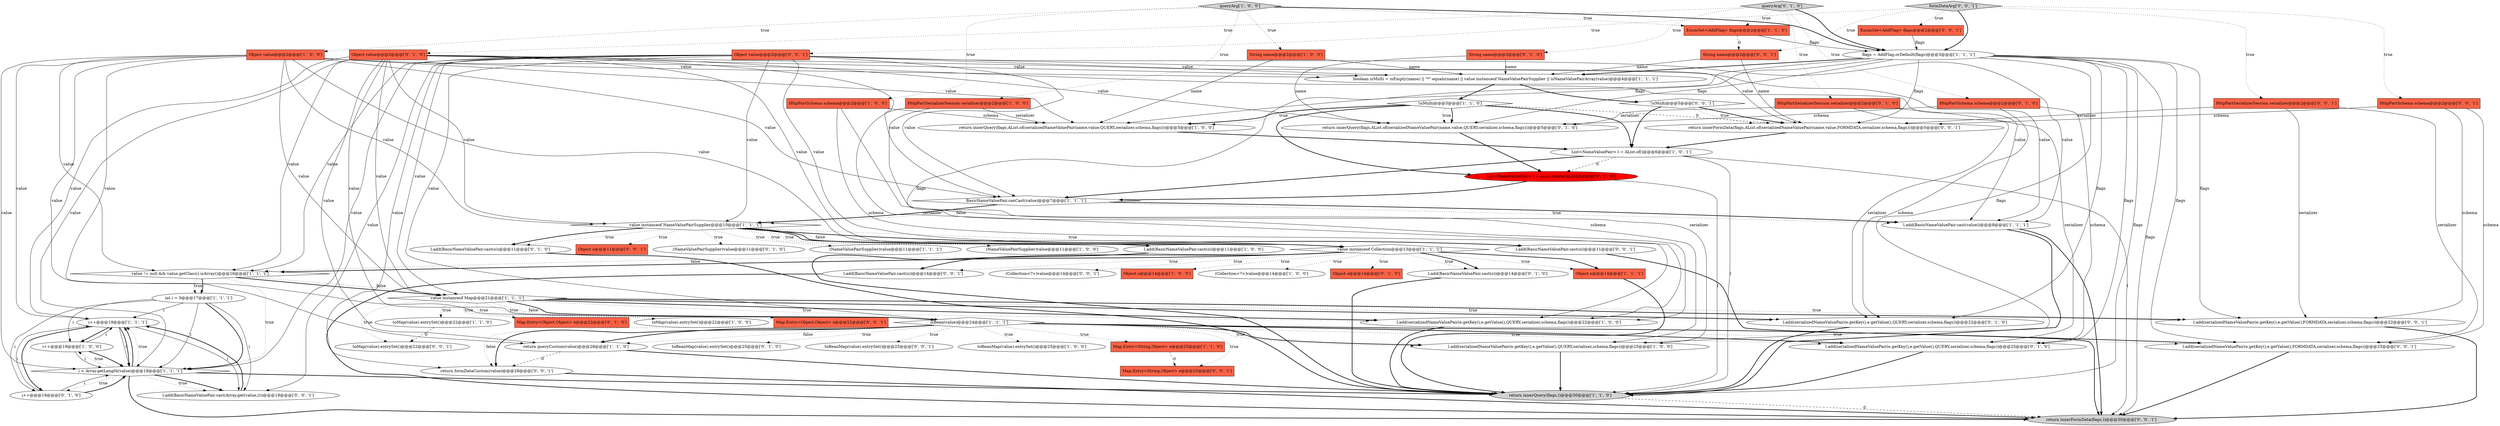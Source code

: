 digraph {
10 [style = filled, label = "return innerQuery(flags,AList.of(serializedNameValuePair(name,value,QUERY,serializer,schema,flags)))@@@5@@@['1', '0', '0']", fillcolor = white, shape = ellipse image = "AAA0AAABBB1BBB"];
29 [style = filled, label = "queryArg['1', '0', '0']", fillcolor = lightgray, shape = diamond image = "AAA0AAABBB1BBB"];
12 [style = filled, label = "(Collection<?>)value@@@14@@@['1', '0', '0']", fillcolor = white, shape = ellipse image = "AAA0AAABBB1BBB"];
35 [style = filled, label = "i++@@@19@@@['1', '1', '1']", fillcolor = white, shape = ellipse image = "AAA0AAABBB1BBB"];
20 [style = filled, label = "isBean(value)@@@24@@@['1', '1', '1']", fillcolor = white, shape = diamond image = "AAA0AAABBB1BBB"];
22 [style = filled, label = "value != null && value.getClass().isArray()@@@16@@@['1', '1', '1']", fillcolor = white, shape = diamond image = "AAA0AAABBB1BBB"];
31 [style = filled, label = "boolean isMulti = isEmpty(name) || \"*\".equals(name) || value instanceof NameValuePairSupplier || isNameValuePairArray(value)@@@4@@@['1', '1', '1']", fillcolor = white, shape = ellipse image = "AAA0AAABBB1BBB"];
65 [style = filled, label = "l.add(serializedNameValuePair(e.getKey(),e.getValue(),FORMDATA,serializer,schema,flags))@@@22@@@['0', '0', '1']", fillcolor = white, shape = ellipse image = "AAA0AAABBB3BBB"];
56 [style = filled, label = "l.add(BasicNameValuePair.cast(o))@@@14@@@['0', '0', '1']", fillcolor = white, shape = ellipse image = "AAA0AAABBB3BBB"];
4 [style = filled, label = "l.add(BasicNameValuePair.cast(o))@@@11@@@['1', '0', '0']", fillcolor = white, shape = ellipse image = "AAA0AAABBB1BBB"];
57 [style = filled, label = "Map.Entry<String,Object> e@@@25@@@['0', '0', '1']", fillcolor = tomato, shape = box image = "AAA0AAABBB3BBB"];
46 [style = filled, label = "l.add(BasicNameValuePair.cast(o))@@@11@@@['0', '1', '0']", fillcolor = white, shape = ellipse image = "AAA0AAABBB2BBB"];
33 [style = filled, label = "EnumSet<AddFlag> flags@@@2@@@['1', '1', '0']", fillcolor = tomato, shape = box image = "AAA0AAABBB1BBB"];
66 [style = filled, label = "HttpPartSerializerSession serializer@@@2@@@['0', '0', '1']", fillcolor = tomato, shape = box image = "AAA0AAABBB3BBB"];
39 [style = filled, label = "String name@@@2@@@['0', '1', '0']", fillcolor = tomato, shape = box image = "AAA0AAABBB2BBB"];
40 [style = filled, label = "l.add(BasicNameValuePair.cast(o))@@@14@@@['0', '1', '0']", fillcolor = white, shape = ellipse image = "AAA0AAABBB2BBB"];
47 [style = filled, label = "HttpPartSchema schema@@@2@@@['0', '1', '0']", fillcolor = tomato, shape = box image = "AAA0AAABBB2BBB"];
62 [style = filled, label = "Map.Entry<Object,Object> e@@@22@@@['0', '0', '1']", fillcolor = tomato, shape = box image = "AAA0AAABBB3BBB"];
8 [style = filled, label = "toBeanMap(value).entrySet()@@@25@@@['1', '0', '0']", fillcolor = white, shape = ellipse image = "AAA0AAABBB1BBB"];
3 [style = filled, label = "return innerQuery(flags,l)@@@30@@@['1', '1', '0']", fillcolor = lightgray, shape = ellipse image = "AAA0AAABBB1BBB"];
19 [style = filled, label = "HttpPartSchema schema@@@2@@@['1', '0', '0']", fillcolor = tomato, shape = box image = "AAA0AAABBB1BBB"];
43 [style = filled, label = "Map.Entry<Object,Object> e@@@22@@@['0', '1', '0']", fillcolor = tomato, shape = box image = "AAA0AAABBB2BBB"];
26 [style = filled, label = "String name@@@2@@@['1', '0', '0']", fillcolor = tomato, shape = box image = "AAA0AAABBB1BBB"];
44 [style = filled, label = "Object value@@@2@@@['0', '1', '0']", fillcolor = tomato, shape = box image = "AAA0AAABBB2BBB"];
36 [style = filled, label = "HttpPartSerializerSession serializer@@@2@@@['0', '1', '0']", fillcolor = tomato, shape = box image = "AAA0AAABBB2BBB"];
24 [style = filled, label = "Map.Entry<String,Object> e@@@25@@@['1', '1', '0']", fillcolor = tomato, shape = box image = "AAA0AAABBB1BBB"];
25 [style = filled, label = "(NameValuePairSupplier)value@@@11@@@['1', '1', '1']", fillcolor = white, shape = ellipse image = "AAA0AAABBB1BBB"];
14 [style = filled, label = "int i = 0@@@17@@@['1', '1', '1']", fillcolor = white, shape = ellipse image = "AAA0AAABBB1BBB"];
11 [style = filled, label = "value instanceof Collection@@@13@@@['1', '1', '1']", fillcolor = white, shape = diamond image = "AAA0AAABBB1BBB"];
32 [style = filled, label = "value instanceof NameValuePairSupplier@@@10@@@['1', '1', '1']", fillcolor = white, shape = diamond image = "AAA0AAABBB1BBB"];
41 [style = filled, label = "Object o@@@14@@@['0', '1', '0']", fillcolor = tomato, shape = box image = "AAA0AAABBB2BBB"];
58 [style = filled, label = "return formDataCustom(value)@@@28@@@['0', '0', '1']", fillcolor = white, shape = ellipse image = "AAA0AAABBB3BBB"];
42 [style = filled, label = "l.add(serializedNameValuePair(e.getKey(),e.getValue(),QUERY,serializer,schema,flags))@@@25@@@['0', '1', '0']", fillcolor = white, shape = ellipse image = "AAA0AAABBB2BBB"];
72 [style = filled, label = "String name@@@2@@@['0', '0', '1']", fillcolor = tomato, shape = box image = "AAA0AAABBB3BBB"];
28 [style = filled, label = "i++@@@19@@@['1', '0', '0']", fillcolor = white, shape = ellipse image = "AAA0AAABBB1BBB"];
37 [style = filled, label = "queryArg['0', '1', '0']", fillcolor = lightgray, shape = diamond image = "AAA0AAABBB2BBB"];
45 [style = filled, label = "i++@@@19@@@['0', '1', '0']", fillcolor = white, shape = ellipse image = "AAA0AAABBB2BBB"];
54 [style = filled, label = "l.add(BasicNameValuePair.cast(o))@@@11@@@['0', '0', '1']", fillcolor = white, shape = ellipse image = "AAA0AAABBB3BBB"];
68 [style = filled, label = "toMap(value).entrySet()@@@22@@@['0', '0', '1']", fillcolor = white, shape = ellipse image = "AAA0AAABBB3BBB"];
27 [style = filled, label = "!isMulti@@@5@@@['1', '1', '0']", fillcolor = white, shape = diamond image = "AAA0AAABBB1BBB"];
34 [style = filled, label = "flags = AddFlag.orDefault(flags)@@@3@@@['1', '1', '1']", fillcolor = white, shape = ellipse image = "AAA0AAABBB1BBB"];
7 [style = filled, label = "value instanceof Map@@@21@@@['1', '1', '1']", fillcolor = white, shape = diamond image = "AAA0AAABBB1BBB"];
48 [style = filled, label = "(NameValuePairSupplier)value@@@11@@@['0', '1', '0']", fillcolor = white, shape = ellipse image = "AAA0AAABBB2BBB"];
17 [style = filled, label = "l.add(serializedNameValuePair(e.getKey(),e.getValue(),QUERY,serializer,schema,flags))@@@25@@@['1', '0', '0']", fillcolor = white, shape = ellipse image = "AAA0AAABBB1BBB"];
18 [style = filled, label = "Object o@@@14@@@['1', '1', '1']", fillcolor = tomato, shape = box image = "AAA0AAABBB1BBB"];
2 [style = filled, label = "return queryCustom(value)@@@28@@@['1', '1', '0']", fillcolor = white, shape = ellipse image = "AAA0AAABBB1BBB"];
61 [style = filled, label = "formDataArg['0', '0', '1']", fillcolor = lightgray, shape = diamond image = "AAA0AAABBB3BBB"];
69 [style = filled, label = "!isMulti@@@5@@@['0', '0', '1']", fillcolor = white, shape = diamond image = "AAA0AAABBB3BBB"];
15 [style = filled, label = "l.add(BasicNameValuePair.cast(value))@@@8@@@['1', '1', '1']", fillcolor = white, shape = ellipse image = "AAA0AAABBB1BBB"];
23 [style = filled, label = "Object value@@@2@@@['1', '0', '0']", fillcolor = tomato, shape = box image = "AAA0AAABBB1BBB"];
51 [style = filled, label = "List<NameValuePair> l = AList.create()@@@6@@@['0', '1', '0']", fillcolor = red, shape = ellipse image = "AAA1AAABBB2BBB"];
53 [style = filled, label = "l.add(serializedNameValuePair(e.getKey(),e.getValue(),FORMDATA,serializer,schema,flags))@@@25@@@['0', '0', '1']", fillcolor = white, shape = ellipse image = "AAA0AAABBB3BBB"];
49 [style = filled, label = "l.add(serializedNameValuePair(e.getKey(),e.getValue(),QUERY,serializer,schema,flags))@@@22@@@['0', '1', '0']", fillcolor = white, shape = ellipse image = "AAA0AAABBB2BBB"];
70 [style = filled, label = "return innerFormData(flags,l)@@@30@@@['0', '0', '1']", fillcolor = lightgray, shape = ellipse image = "AAA0AAABBB3BBB"];
38 [style = filled, label = "return innerQuery(flags,AList.of(serializedNameValuePair(name,value,QUERY,serializer,schema,flags)))@@@5@@@['0', '1', '0']", fillcolor = white, shape = ellipse image = "AAA0AAABBB2BBB"];
21 [style = filled, label = "(NameValuePairSupplier)value@@@11@@@['1', '0', '0']", fillcolor = white, shape = ellipse image = "AAA0AAABBB1BBB"];
50 [style = filled, label = "toBeanMap(value).entrySet()@@@25@@@['0', '1', '0']", fillcolor = white, shape = ellipse image = "AAA0AAABBB2BBB"];
30 [style = filled, label = "i < Array.getLength(value)@@@18@@@['1', '1', '1']", fillcolor = white, shape = diamond image = "AAA0AAABBB1BBB"];
9 [style = filled, label = "BasicNameValuePair.canCast(value)@@@7@@@['1', '1', '1']", fillcolor = white, shape = diamond image = "AAA0AAABBB1BBB"];
0 [style = filled, label = "HttpPartSerializerSession serializer@@@2@@@['1', '0', '0']", fillcolor = tomato, shape = box image = "AAA0AAABBB1BBB"];
59 [style = filled, label = "Object value@@@2@@@['0', '0', '1']", fillcolor = tomato, shape = box image = "AAA0AAABBB3BBB"];
52 [style = filled, label = "HttpPartSchema schema@@@2@@@['0', '0', '1']", fillcolor = tomato, shape = box image = "AAA0AAABBB3BBB"];
55 [style = filled, label = "toBeanMap(value).entrySet()@@@25@@@['0', '0', '1']", fillcolor = white, shape = ellipse image = "AAA0AAABBB3BBB"];
16 [style = filled, label = "toMap(value).entrySet()@@@22@@@['1', '1', '0']", fillcolor = white, shape = ellipse image = "AAA0AAABBB1BBB"];
6 [style = filled, label = "toMap(value).entrySet()@@@22@@@['1', '0', '0']", fillcolor = white, shape = ellipse image = "AAA0AAABBB1BBB"];
64 [style = filled, label = "EnumSet<AddFlag> flags@@@2@@@['0', '0', '1']", fillcolor = tomato, shape = box image = "AAA0AAABBB3BBB"];
67 [style = filled, label = "(Collection<?>)value@@@14@@@['0', '0', '1']", fillcolor = white, shape = ellipse image = "AAA0AAABBB3BBB"];
60 [style = filled, label = "l.add(BasicNameValuePair.cast(Array.get(value,i)))@@@19@@@['0', '0', '1']", fillcolor = white, shape = ellipse image = "AAA0AAABBB3BBB"];
13 [style = filled, label = "List<NameValuePair> l = AList.of()@@@6@@@['1', '0', '1']", fillcolor = white, shape = ellipse image = "AAA0AAABBB1BBB"];
71 [style = filled, label = "return innerFormData(flags,AList.of(serializedNameValuePair(name,value,FORMDATA,serializer,schema,flags)))@@@5@@@['0', '0', '1']", fillcolor = white, shape = ellipse image = "AAA0AAABBB3BBB"];
5 [style = filled, label = "l.add(serializedNameValuePair(e.getKey(),e.getValue(),QUERY,serializer,schema,flags))@@@22@@@['1', '0', '0']", fillcolor = white, shape = ellipse image = "AAA0AAABBB1BBB"];
63 [style = filled, label = "Object o@@@11@@@['0', '0', '1']", fillcolor = tomato, shape = box image = "AAA0AAABBB3BBB"];
1 [style = filled, label = "Object o@@@14@@@['1', '0', '0']", fillcolor = tomato, shape = box image = "AAA0AAABBB1BBB"];
27->13 [style = bold, label=""];
5->3 [style = bold, label=""];
18->3 [style = bold, label=""];
27->38 [style = bold, label=""];
44->11 [style = solid, label="value"];
11->22 [style = dotted, label="false"];
71->13 [style = bold, label=""];
20->58 [style = bold, label=""];
11->41 [style = dotted, label="true"];
23->7 [style = solid, label="value"];
66->71 [style = solid, label="serializer"];
59->30 [style = solid, label="value"];
32->63 [style = dotted, label="true"];
38->51 [style = bold, label=""];
11->1 [style = dotted, label="true"];
11->12 [style = dotted, label="true"];
11->40 [style = dotted, label="true"];
29->23 [style = dotted, label="true"];
35->60 [style = solid, label="i"];
59->71 [style = solid, label="value"];
29->34 [style = bold, label=""];
7->49 [style = bold, label=""];
45->30 [style = bold, label=""];
29->26 [style = dotted, label="true"];
44->38 [style = solid, label="value"];
59->58 [style = solid, label="value"];
22->14 [style = dotted, label="true"];
14->60 [style = solid, label="i"];
23->22 [style = solid, label="value"];
44->22 [style = solid, label="value"];
51->3 [style = solid, label="l"];
32->25 [style = dotted, label="true"];
14->30 [style = solid, label="i"];
20->42 [style = dotted, label="true"];
23->35 [style = solid, label="value"];
36->49 [style = solid, label="serializer"];
20->57 [style = dotted, label="true"];
13->51 [style = dashed, label="0"];
34->38 [style = solid, label="flags"];
23->10 [style = solid, label="value"];
7->16 [style = dotted, label="true"];
35->45 [style = bold, label=""];
42->3 [style = bold, label=""];
37->36 [style = dotted, label="true"];
7->20 [style = dotted, label="false"];
3->70 [style = dashed, label="0"];
9->15 [style = dotted, label="true"];
32->4 [style = bold, label=""];
27->51 [style = bold, label=""];
32->54 [style = dotted, label="true"];
61->64 [style = dotted, label="true"];
33->34 [style = solid, label="flags"];
56->70 [style = bold, label=""];
59->9 [style = solid, label="value"];
32->11 [style = bold, label=""];
34->3 [style = solid, label="flags"];
30->70 [style = bold, label=""];
44->9 [style = solid, label="value"];
31->69 [style = bold, label=""];
23->2 [style = solid, label="value"];
4->3 [style = bold, label=""];
7->6 [style = dotted, label="true"];
34->65 [style = solid, label="flags"];
35->30 [style = solid, label="i"];
14->30 [style = bold, label=""];
11->56 [style = bold, label=""];
28->30 [style = bold, label=""];
20->24 [style = dotted, label="true"];
44->2 [style = solid, label="value"];
59->60 [style = solid, label="value"];
9->32 [style = bold, label=""];
19->5 [style = solid, label="schema"];
61->52 [style = dotted, label="true"];
23->31 [style = solid, label="value"];
34->31 [style = bold, label=""];
32->11 [style = dotted, label="false"];
58->70 [style = bold, label=""];
23->32 [style = solid, label="value"];
44->31 [style = solid, label="value"];
22->7 [style = bold, label=""];
14->35 [style = solid, label="i"];
11->18 [style = bold, label=""];
59->11 [style = solid, label="value"];
69->71 [style = dotted, label="true"];
35->28 [style = bold, label=""];
61->66 [style = dotted, label="true"];
34->53 [style = solid, label="flags"];
11->67 [style = dotted, label="true"];
7->5 [style = bold, label=""];
34->17 [style = solid, label="flags"];
26->10 [style = solid, label="name"];
31->27 [style = bold, label=""];
40->3 [style = bold, label=""];
19->17 [style = solid, label="schema"];
64->34 [style = solid, label="flags"];
49->3 [style = bold, label=""];
14->45 [style = solid, label="i"];
59->22 [style = solid, label="value"];
0->17 [style = solid, label="serializer"];
47->42 [style = solid, label="schema"];
22->14 [style = bold, label=""];
30->28 [style = dotted, label="true"];
44->32 [style = solid, label="value"];
24->57 [style = dashed, label="0"];
54->70 [style = bold, label=""];
30->45 [style = dotted, label="true"];
30->60 [style = dotted, label="true"];
29->19 [style = dotted, label="true"];
20->50 [style = dotted, label="true"];
28->30 [style = solid, label="i"];
29->0 [style = dotted, label="true"];
32->46 [style = bold, label=""];
32->4 [style = dotted, label="true"];
2->58 [style = dashed, label="0"];
28->35 [style = solid, label="i"];
20->17 [style = dotted, label="true"];
2->3 [style = bold, label=""];
51->9 [style = bold, label=""];
39->38 [style = solid, label="name"];
9->32 [style = dotted, label="false"];
15->70 [style = bold, label=""];
72->31 [style = solid, label="name"];
13->70 [style = solid, label="l"];
34->49 [style = solid, label="flags"];
27->38 [style = dotted, label="true"];
61->59 [style = dotted, label="true"];
7->20 [style = bold, label=""];
47->38 [style = solid, label="schema"];
15->3 [style = bold, label=""];
61->72 [style = dotted, label="true"];
27->71 [style = dashed, label="0"];
20->55 [style = dotted, label="true"];
7->5 [style = dotted, label="true"];
7->68 [style = dotted, label="true"];
44->15 [style = solid, label="value"];
45->35 [style = solid, label="i"];
66->53 [style = solid, label="serializer"];
61->34 [style = bold, label=""];
34->42 [style = solid, label="flags"];
20->53 [style = dotted, label="true"];
33->72 [style = dashed, label="0"];
30->35 [style = bold, label=""];
52->71 [style = solid, label="schema"];
10->13 [style = bold, label=""];
30->3 [style = bold, label=""];
23->20 [style = solid, label="value"];
66->65 [style = solid, label="serializer"];
52->65 [style = solid, label="schema"];
27->10 [style = bold, label=""];
26->31 [style = solid, label="name"];
44->20 [style = solid, label="value"];
0->10 [style = solid, label="serializer"];
11->22 [style = bold, label=""];
17->3 [style = bold, label=""];
20->42 [style = bold, label=""];
13->3 [style = solid, label="l"];
13->9 [style = bold, label=""];
32->46 [style = dotted, label="true"];
34->70 [style = solid, label="flags"];
35->30 [style = bold, label=""];
37->44 [style = dotted, label="true"];
47->49 [style = solid, label="schema"];
46->3 [style = bold, label=""];
39->31 [style = solid, label="name"];
59->31 [style = solid, label="value"];
11->56 [style = dotted, label="true"];
7->49 [style = dotted, label="true"];
37->33 [style = dotted, label="true"];
19->10 [style = solid, label="schema"];
34->71 [style = solid, label="flags"];
20->17 [style = bold, label=""];
44->30 [style = solid, label="value"];
32->21 [style = dotted, label="true"];
65->70 [style = bold, label=""];
20->8 [style = dotted, label="true"];
0->5 [style = solid, label="serializer"];
20->58 [style = dotted, label="false"];
7->62 [style = dotted, label="true"];
27->10 [style = dotted, label="true"];
45->30 [style = solid, label="i"];
20->53 [style = bold, label=""];
11->18 [style = dotted, label="true"];
11->40 [style = bold, label=""];
52->53 [style = solid, label="schema"];
34->5 [style = solid, label="flags"];
23->30 [style = solid, label="value"];
59->7 [style = solid, label="value"];
59->20 [style = solid, label="value"];
20->2 [style = bold, label=""];
7->65 [style = bold, label=""];
20->2 [style = dotted, label="false"];
59->32 [style = solid, label="value"];
60->35 [style = bold, label=""];
34->10 [style = solid, label="flags"];
44->7 [style = solid, label="value"];
36->42 [style = solid, label="serializer"];
32->48 [style = dotted, label="true"];
69->71 [style = bold, label=""];
16->68 [style = dashed, label="0"];
30->35 [style = dotted, label="true"];
9->15 [style = bold, label=""];
37->34 [style = bold, label=""];
53->70 [style = bold, label=""];
37->39 [style = dotted, label="true"];
7->65 [style = dotted, label="true"];
22->7 [style = dotted, label="false"];
23->15 [style = solid, label="value"];
37->47 [style = dotted, label="true"];
23->11 [style = solid, label="value"];
36->38 [style = solid, label="serializer"];
23->9 [style = solid, label="value"];
72->71 [style = solid, label="name"];
29->33 [style = dotted, label="true"];
59->15 [style = solid, label="value"];
32->54 [style = bold, label=""];
69->13 [style = bold, label=""];
22->30 [style = dotted, label="true"];
44->35 [style = solid, label="value"];
7->43 [style = dotted, label="true"];
14->28 [style = solid, label="i"];
30->60 [style = bold, label=""];
}
